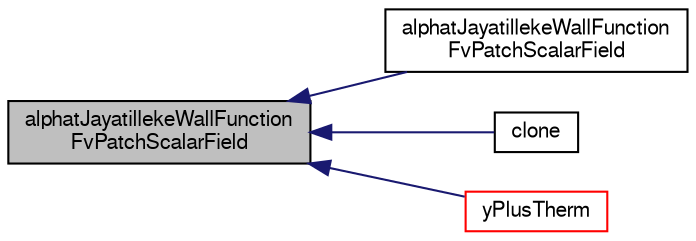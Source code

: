 digraph "alphatJayatillekeWallFunctionFvPatchScalarField"
{
  bgcolor="transparent";
  edge [fontname="FreeSans",fontsize="10",labelfontname="FreeSans",labelfontsize="10"];
  node [fontname="FreeSans",fontsize="10",shape=record];
  rankdir="LR";
  Node55 [label="alphatJayatillekeWallFunction\lFvPatchScalarField",height=0.2,width=0.4,color="black", fillcolor="grey75", style="filled", fontcolor="black"];
  Node55 -> Node56 [dir="back",color="midnightblue",fontsize="10",style="solid",fontname="FreeSans"];
  Node56 [label="alphatJayatillekeWallFunction\lFvPatchScalarField",height=0.2,width=0.4,color="black",URL="$a30950.html#abe26e9164b199b3f2a775bf7191b0ae1",tooltip="Construct by mapping given. "];
  Node55 -> Node57 [dir="back",color="midnightblue",fontsize="10",style="solid",fontname="FreeSans"];
  Node57 [label="clone",height=0.2,width=0.4,color="black",URL="$a30950.html#abeb5f251f04d334f7f18704c9227d8aa",tooltip="Construct and return a clone. "];
  Node55 -> Node58 [dir="back",color="midnightblue",fontsize="10",style="solid",fontname="FreeSans"];
  Node58 [label="yPlusTherm",height=0.2,width=0.4,color="red",URL="$a30950.html#a9785c9a0d1e4a659334db330c7d640ca",tooltip="Calculate y+ at the edge of the thermal laminar sublayer. "];
}
